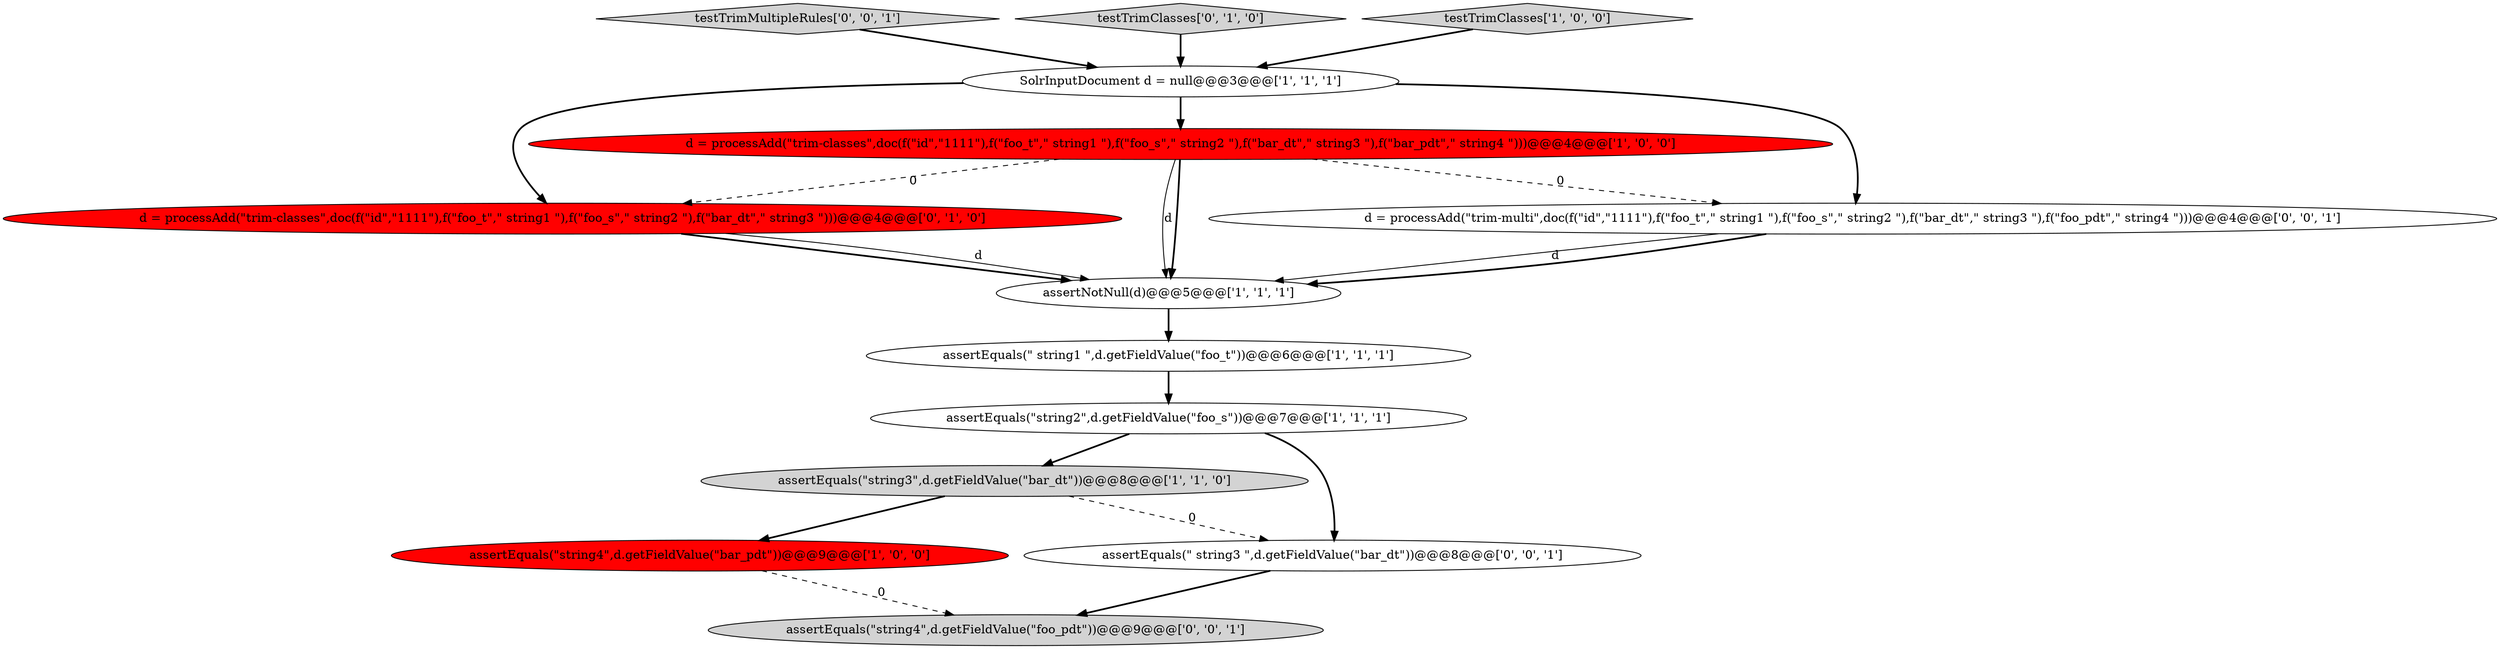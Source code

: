 digraph {
7 [style = filled, label = "assertEquals(\"string4\",d.getFieldValue(\"bar_pdt\"))@@@9@@@['1', '0', '0']", fillcolor = red, shape = ellipse image = "AAA1AAABBB1BBB"];
9 [style = filled, label = "d = processAdd(\"trim-classes\",doc(f(\"id\",\"1111\"),f(\"foo_t\",\" string1 \"),f(\"foo_s\",\" string2 \"),f(\"bar_dt\",\" string3 \")))@@@4@@@['0', '1', '0']", fillcolor = red, shape = ellipse image = "AAA1AAABBB2BBB"];
5 [style = filled, label = "assertEquals(\"string3\",d.getFieldValue(\"bar_dt\"))@@@8@@@['1', '1', '0']", fillcolor = lightgray, shape = ellipse image = "AAA0AAABBB1BBB"];
4 [style = filled, label = "d = processAdd(\"trim-classes\",doc(f(\"id\",\"1111\"),f(\"foo_t\",\" string1 \"),f(\"foo_s\",\" string2 \"),f(\"bar_dt\",\" string3 \"),f(\"bar_pdt\",\" string4 \")))@@@4@@@['1', '0', '0']", fillcolor = red, shape = ellipse image = "AAA1AAABBB1BBB"];
6 [style = filled, label = "assertEquals(\" string1 \",d.getFieldValue(\"foo_t\"))@@@6@@@['1', '1', '1']", fillcolor = white, shape = ellipse image = "AAA0AAABBB1BBB"];
10 [style = filled, label = "d = processAdd(\"trim-multi\",doc(f(\"id\",\"1111\"),f(\"foo_t\",\" string1 \"),f(\"foo_s\",\" string2 \"),f(\"bar_dt\",\" string3 \"),f(\"foo_pdt\",\" string4 \")))@@@4@@@['0', '0', '1']", fillcolor = white, shape = ellipse image = "AAA0AAABBB3BBB"];
12 [style = filled, label = "testTrimMultipleRules['0', '0', '1']", fillcolor = lightgray, shape = diamond image = "AAA0AAABBB3BBB"];
2 [style = filled, label = "assertNotNull(d)@@@5@@@['1', '1', '1']", fillcolor = white, shape = ellipse image = "AAA0AAABBB1BBB"];
8 [style = filled, label = "testTrimClasses['0', '1', '0']", fillcolor = lightgray, shape = diamond image = "AAA0AAABBB2BBB"];
0 [style = filled, label = "assertEquals(\"string2\",d.getFieldValue(\"foo_s\"))@@@7@@@['1', '1', '1']", fillcolor = white, shape = ellipse image = "AAA0AAABBB1BBB"];
13 [style = filled, label = "assertEquals(\"string4\",d.getFieldValue(\"foo_pdt\"))@@@9@@@['0', '0', '1']", fillcolor = lightgray, shape = ellipse image = "AAA0AAABBB3BBB"];
11 [style = filled, label = "assertEquals(\" string3 \",d.getFieldValue(\"bar_dt\"))@@@8@@@['0', '0', '1']", fillcolor = white, shape = ellipse image = "AAA0AAABBB3BBB"];
1 [style = filled, label = "SolrInputDocument d = null@@@3@@@['1', '1', '1']", fillcolor = white, shape = ellipse image = "AAA0AAABBB1BBB"];
3 [style = filled, label = "testTrimClasses['1', '0', '0']", fillcolor = lightgray, shape = diamond image = "AAA0AAABBB1BBB"];
1->4 [style = bold, label=""];
3->1 [style = bold, label=""];
9->2 [style = bold, label=""];
9->2 [style = solid, label="d"];
2->6 [style = bold, label=""];
4->2 [style = solid, label="d"];
0->11 [style = bold, label=""];
6->0 [style = bold, label=""];
4->2 [style = bold, label=""];
12->1 [style = bold, label=""];
1->9 [style = bold, label=""];
10->2 [style = solid, label="d"];
8->1 [style = bold, label=""];
4->9 [style = dashed, label="0"];
5->11 [style = dashed, label="0"];
11->13 [style = bold, label=""];
7->13 [style = dashed, label="0"];
5->7 [style = bold, label=""];
10->2 [style = bold, label=""];
4->10 [style = dashed, label="0"];
1->10 [style = bold, label=""];
0->5 [style = bold, label=""];
}
